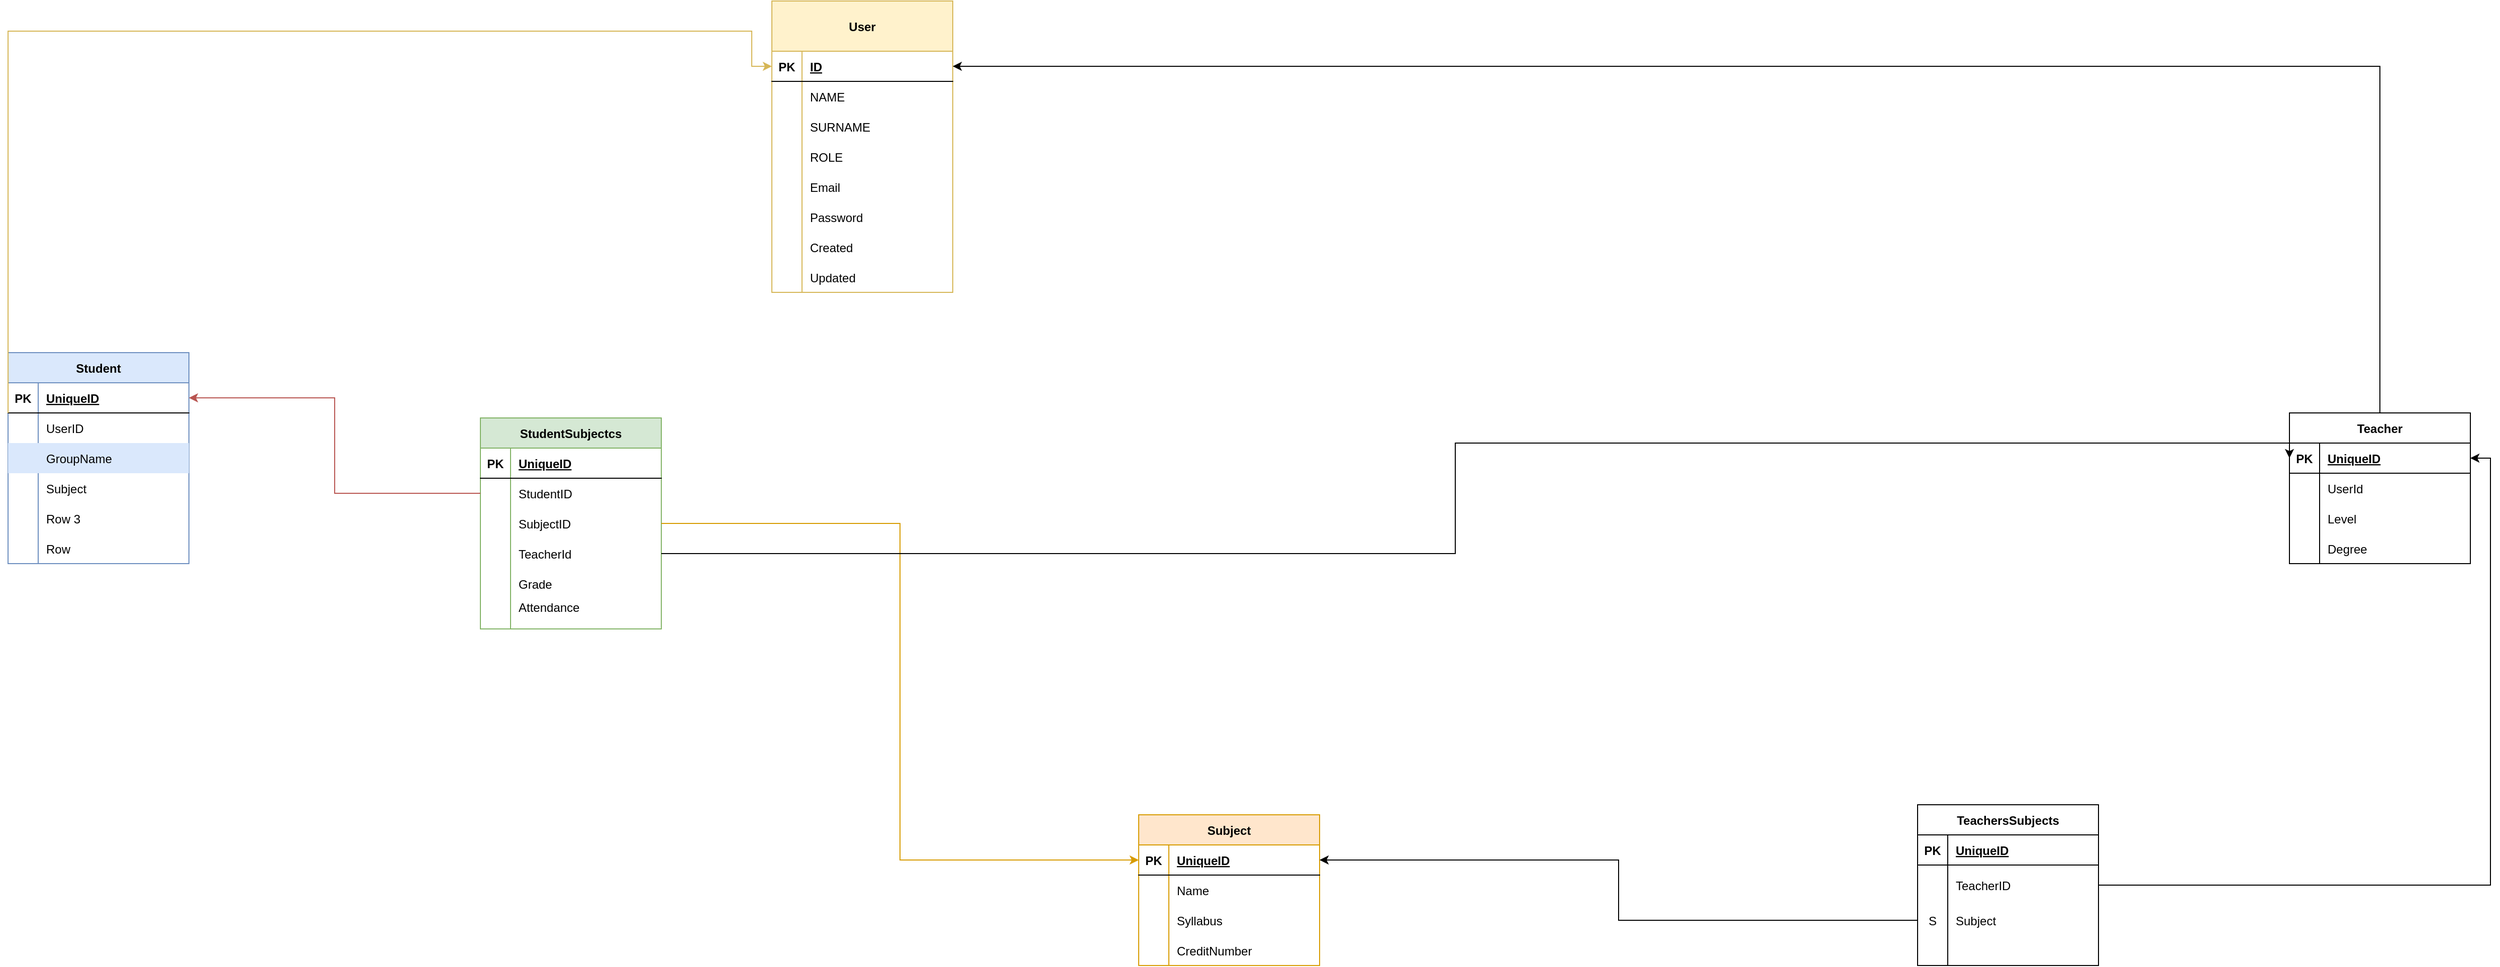 <mxfile version="20.8.13" type="github">
  <diagram id="wFE0QG_FPsp0jaGvCLVb" name="Page-1">
    <mxGraphModel dx="1900" dy="573" grid="1" gridSize="10" guides="1" tooltips="1" connect="1" arrows="1" fold="1" page="1" pageScale="1" pageWidth="850" pageHeight="1100" math="0" shadow="0">
      <root>
        <mxCell id="0" />
        <mxCell id="1" parent="0" />
        <mxCell id="scC6NIcX6OEEt8FIwZr8-15" value="User" style="shape=table;startSize=50;container=1;collapsible=1;childLayout=tableLayout;fixedRows=1;rowLines=0;fontStyle=1;align=center;resizeLast=1;fillColor=#fff2cc;strokeColor=#d6b656;" parent="1" vertex="1">
          <mxGeometry x="730" y="30" width="180" height="290" as="geometry" />
        </mxCell>
        <mxCell id="scC6NIcX6OEEt8FIwZr8-16" value="" style="shape=tableRow;horizontal=0;startSize=0;swimlaneHead=0;swimlaneBody=0;fillColor=none;collapsible=0;dropTarget=0;points=[[0,0.5],[1,0.5]];portConstraint=eastwest;top=0;left=0;right=0;bottom=1;" parent="scC6NIcX6OEEt8FIwZr8-15" vertex="1">
          <mxGeometry y="50" width="180" height="30" as="geometry" />
        </mxCell>
        <mxCell id="scC6NIcX6OEEt8FIwZr8-17" value="PK" style="shape=partialRectangle;connectable=0;fillColor=none;top=0;left=0;bottom=0;right=0;fontStyle=1;overflow=hidden;" parent="scC6NIcX6OEEt8FIwZr8-16" vertex="1">
          <mxGeometry width="30" height="30" as="geometry">
            <mxRectangle width="30" height="30" as="alternateBounds" />
          </mxGeometry>
        </mxCell>
        <mxCell id="scC6NIcX6OEEt8FIwZr8-18" value="ID" style="shape=partialRectangle;connectable=0;fillColor=none;top=0;left=0;bottom=0;right=0;align=left;spacingLeft=6;fontStyle=5;overflow=hidden;" parent="scC6NIcX6OEEt8FIwZr8-16" vertex="1">
          <mxGeometry x="30" width="150" height="30" as="geometry">
            <mxRectangle width="150" height="30" as="alternateBounds" />
          </mxGeometry>
        </mxCell>
        <mxCell id="scC6NIcX6OEEt8FIwZr8-19" value="" style="shape=tableRow;horizontal=0;startSize=0;swimlaneHead=0;swimlaneBody=0;fillColor=none;collapsible=0;dropTarget=0;points=[[0,0.5],[1,0.5]];portConstraint=eastwest;top=0;left=0;right=0;bottom=0;" parent="scC6NIcX6OEEt8FIwZr8-15" vertex="1">
          <mxGeometry y="80" width="180" height="30" as="geometry" />
        </mxCell>
        <mxCell id="scC6NIcX6OEEt8FIwZr8-20" value="" style="shape=partialRectangle;connectable=0;fillColor=none;top=0;left=0;bottom=0;right=0;editable=1;overflow=hidden;" parent="scC6NIcX6OEEt8FIwZr8-19" vertex="1">
          <mxGeometry width="30" height="30" as="geometry">
            <mxRectangle width="30" height="30" as="alternateBounds" />
          </mxGeometry>
        </mxCell>
        <mxCell id="scC6NIcX6OEEt8FIwZr8-21" value="NAME" style="shape=partialRectangle;connectable=0;fillColor=none;top=0;left=0;bottom=0;right=0;align=left;spacingLeft=6;overflow=hidden;" parent="scC6NIcX6OEEt8FIwZr8-19" vertex="1">
          <mxGeometry x="30" width="150" height="30" as="geometry">
            <mxRectangle width="150" height="30" as="alternateBounds" />
          </mxGeometry>
        </mxCell>
        <mxCell id="scC6NIcX6OEEt8FIwZr8-22" value="" style="shape=tableRow;horizontal=0;startSize=0;swimlaneHead=0;swimlaneBody=0;fillColor=none;collapsible=0;dropTarget=0;points=[[0,0.5],[1,0.5]];portConstraint=eastwest;top=0;left=0;right=0;bottom=0;" parent="scC6NIcX6OEEt8FIwZr8-15" vertex="1">
          <mxGeometry y="110" width="180" height="30" as="geometry" />
        </mxCell>
        <mxCell id="scC6NIcX6OEEt8FIwZr8-23" value="" style="shape=partialRectangle;connectable=0;fillColor=none;top=0;left=0;bottom=0;right=0;editable=1;overflow=hidden;" parent="scC6NIcX6OEEt8FIwZr8-22" vertex="1">
          <mxGeometry width="30" height="30" as="geometry">
            <mxRectangle width="30" height="30" as="alternateBounds" />
          </mxGeometry>
        </mxCell>
        <mxCell id="scC6NIcX6OEEt8FIwZr8-24" value="SURNAME" style="shape=partialRectangle;connectable=0;fillColor=none;top=0;left=0;bottom=0;right=0;align=left;spacingLeft=6;overflow=hidden;" parent="scC6NIcX6OEEt8FIwZr8-22" vertex="1">
          <mxGeometry x="30" width="150" height="30" as="geometry">
            <mxRectangle width="150" height="30" as="alternateBounds" />
          </mxGeometry>
        </mxCell>
        <mxCell id="scC6NIcX6OEEt8FIwZr8-25" value="" style="shape=tableRow;horizontal=0;startSize=0;swimlaneHead=0;swimlaneBody=0;fillColor=none;collapsible=0;dropTarget=0;points=[[0,0.5],[1,0.5]];portConstraint=eastwest;top=0;left=0;right=0;bottom=0;" parent="scC6NIcX6OEEt8FIwZr8-15" vertex="1">
          <mxGeometry y="140" width="180" height="30" as="geometry" />
        </mxCell>
        <mxCell id="scC6NIcX6OEEt8FIwZr8-26" value="" style="shape=partialRectangle;connectable=0;fillColor=none;top=0;left=0;bottom=0;right=0;editable=1;overflow=hidden;" parent="scC6NIcX6OEEt8FIwZr8-25" vertex="1">
          <mxGeometry width="30" height="30" as="geometry">
            <mxRectangle width="30" height="30" as="alternateBounds" />
          </mxGeometry>
        </mxCell>
        <mxCell id="scC6NIcX6OEEt8FIwZr8-27" value="ROLE" style="shape=partialRectangle;connectable=0;fillColor=none;top=0;left=0;bottom=0;right=0;align=left;spacingLeft=6;overflow=hidden;" parent="scC6NIcX6OEEt8FIwZr8-25" vertex="1">
          <mxGeometry x="30" width="150" height="30" as="geometry">
            <mxRectangle width="150" height="30" as="alternateBounds" />
          </mxGeometry>
        </mxCell>
        <mxCell id="scC6NIcX6OEEt8FIwZr8-59" value="" style="shape=tableRow;horizontal=0;startSize=0;swimlaneHead=0;swimlaneBody=0;fillColor=none;collapsible=0;dropTarget=0;points=[[0,0.5],[1,0.5]];portConstraint=eastwest;top=0;left=0;right=0;bottom=0;" parent="scC6NIcX6OEEt8FIwZr8-15" vertex="1">
          <mxGeometry y="170" width="180" height="30" as="geometry" />
        </mxCell>
        <mxCell id="scC6NIcX6OEEt8FIwZr8-60" value="" style="shape=partialRectangle;connectable=0;fillColor=none;top=0;left=0;bottom=0;right=0;editable=1;overflow=hidden;" parent="scC6NIcX6OEEt8FIwZr8-59" vertex="1">
          <mxGeometry width="30" height="30" as="geometry">
            <mxRectangle width="30" height="30" as="alternateBounds" />
          </mxGeometry>
        </mxCell>
        <mxCell id="scC6NIcX6OEEt8FIwZr8-61" value="Email" style="shape=partialRectangle;connectable=0;fillColor=none;top=0;left=0;bottom=0;right=0;align=left;spacingLeft=6;overflow=hidden;" parent="scC6NIcX6OEEt8FIwZr8-59" vertex="1">
          <mxGeometry x="30" width="150" height="30" as="geometry">
            <mxRectangle width="150" height="30" as="alternateBounds" />
          </mxGeometry>
        </mxCell>
        <mxCell id="scC6NIcX6OEEt8FIwZr8-55" value="" style="shape=tableRow;horizontal=0;startSize=0;swimlaneHead=0;swimlaneBody=0;fillColor=none;collapsible=0;dropTarget=0;points=[[0,0.5],[1,0.5]];portConstraint=eastwest;top=0;left=0;right=0;bottom=0;" parent="scC6NIcX6OEEt8FIwZr8-15" vertex="1">
          <mxGeometry y="200" width="180" height="30" as="geometry" />
        </mxCell>
        <mxCell id="scC6NIcX6OEEt8FIwZr8-56" value="" style="shape=partialRectangle;connectable=0;fillColor=none;top=0;left=0;bottom=0;right=0;editable=1;overflow=hidden;" parent="scC6NIcX6OEEt8FIwZr8-55" vertex="1">
          <mxGeometry width="30" height="30" as="geometry">
            <mxRectangle width="30" height="30" as="alternateBounds" />
          </mxGeometry>
        </mxCell>
        <mxCell id="scC6NIcX6OEEt8FIwZr8-57" value="Password" style="shape=partialRectangle;connectable=0;fillColor=none;top=0;left=0;bottom=0;right=0;align=left;spacingLeft=6;overflow=hidden;" parent="scC6NIcX6OEEt8FIwZr8-55" vertex="1">
          <mxGeometry x="30" width="150" height="30" as="geometry">
            <mxRectangle width="150" height="30" as="alternateBounds" />
          </mxGeometry>
        </mxCell>
        <mxCell id="scC6NIcX6OEEt8FIwZr8-63" value="" style="shape=tableRow;horizontal=0;startSize=0;swimlaneHead=0;swimlaneBody=0;fillColor=none;collapsible=0;dropTarget=0;points=[[0,0.5],[1,0.5]];portConstraint=eastwest;top=0;left=0;right=0;bottom=0;" parent="scC6NIcX6OEEt8FIwZr8-15" vertex="1">
          <mxGeometry y="230" width="180" height="30" as="geometry" />
        </mxCell>
        <mxCell id="scC6NIcX6OEEt8FIwZr8-64" value="" style="shape=partialRectangle;connectable=0;fillColor=none;top=0;left=0;bottom=0;right=0;editable=1;overflow=hidden;" parent="scC6NIcX6OEEt8FIwZr8-63" vertex="1">
          <mxGeometry width="30" height="30" as="geometry">
            <mxRectangle width="30" height="30" as="alternateBounds" />
          </mxGeometry>
        </mxCell>
        <mxCell id="scC6NIcX6OEEt8FIwZr8-65" value="Created" style="shape=partialRectangle;connectable=0;fillColor=none;top=0;left=0;bottom=0;right=0;align=left;spacingLeft=6;overflow=hidden;" parent="scC6NIcX6OEEt8FIwZr8-63" vertex="1">
          <mxGeometry x="30" width="150" height="30" as="geometry">
            <mxRectangle width="150" height="30" as="alternateBounds" />
          </mxGeometry>
        </mxCell>
        <mxCell id="scC6NIcX6OEEt8FIwZr8-67" value="" style="shape=tableRow;horizontal=0;startSize=0;swimlaneHead=0;swimlaneBody=0;fillColor=none;collapsible=0;dropTarget=0;points=[[0,0.5],[1,0.5]];portConstraint=eastwest;top=0;left=0;right=0;bottom=0;" parent="scC6NIcX6OEEt8FIwZr8-15" vertex="1">
          <mxGeometry y="260" width="180" height="30" as="geometry" />
        </mxCell>
        <mxCell id="scC6NIcX6OEEt8FIwZr8-68" value="" style="shape=partialRectangle;connectable=0;fillColor=none;top=0;left=0;bottom=0;right=0;editable=1;overflow=hidden;" parent="scC6NIcX6OEEt8FIwZr8-67" vertex="1">
          <mxGeometry width="30" height="30" as="geometry">
            <mxRectangle width="30" height="30" as="alternateBounds" />
          </mxGeometry>
        </mxCell>
        <mxCell id="scC6NIcX6OEEt8FIwZr8-69" value="Updated" style="shape=partialRectangle;connectable=0;fillColor=none;top=0;left=0;bottom=0;right=0;align=left;spacingLeft=6;overflow=hidden;" parent="scC6NIcX6OEEt8FIwZr8-67" vertex="1">
          <mxGeometry x="30" width="150" height="30" as="geometry">
            <mxRectangle width="150" height="30" as="alternateBounds" />
          </mxGeometry>
        </mxCell>
        <mxCell id="scC6NIcX6OEEt8FIwZr8-28" value="Student" style="shape=table;startSize=30;container=1;collapsible=1;childLayout=tableLayout;fixedRows=1;rowLines=0;fontStyle=1;align=center;resizeLast=1;fillColor=#dae8fc;strokeColor=#6c8ebf;" parent="1" vertex="1">
          <mxGeometry x="-30" y="380" width="180" height="210" as="geometry" />
        </mxCell>
        <mxCell id="scC6NIcX6OEEt8FIwZr8-29" value="" style="shape=tableRow;horizontal=0;startSize=0;swimlaneHead=0;swimlaneBody=0;fillColor=none;collapsible=0;dropTarget=0;points=[[0,0.5],[1,0.5]];portConstraint=eastwest;top=0;left=0;right=0;bottom=1;" parent="scC6NIcX6OEEt8FIwZr8-28" vertex="1">
          <mxGeometry y="30" width="180" height="30" as="geometry" />
        </mxCell>
        <mxCell id="scC6NIcX6OEEt8FIwZr8-30" value="PK" style="shape=partialRectangle;connectable=0;fillColor=none;top=0;left=0;bottom=0;right=0;fontStyle=1;overflow=hidden;" parent="scC6NIcX6OEEt8FIwZr8-29" vertex="1">
          <mxGeometry width="30" height="30" as="geometry">
            <mxRectangle width="30" height="30" as="alternateBounds" />
          </mxGeometry>
        </mxCell>
        <mxCell id="scC6NIcX6OEEt8FIwZr8-31" value="UniqueID" style="shape=partialRectangle;connectable=0;fillColor=none;top=0;left=0;bottom=0;right=0;align=left;spacingLeft=6;fontStyle=5;overflow=hidden;" parent="scC6NIcX6OEEt8FIwZr8-29" vertex="1">
          <mxGeometry x="30" width="150" height="30" as="geometry">
            <mxRectangle width="150" height="30" as="alternateBounds" />
          </mxGeometry>
        </mxCell>
        <mxCell id="scC6NIcX6OEEt8FIwZr8-118" value="" style="shape=tableRow;horizontal=0;startSize=0;swimlaneHead=0;swimlaneBody=0;fillColor=none;collapsible=0;dropTarget=0;points=[[0,0.5],[1,0.5]];portConstraint=eastwest;top=0;left=0;right=0;bottom=0;" parent="scC6NIcX6OEEt8FIwZr8-28" vertex="1">
          <mxGeometry y="60" width="180" height="30" as="geometry" />
        </mxCell>
        <mxCell id="scC6NIcX6OEEt8FIwZr8-119" value="" style="shape=partialRectangle;connectable=0;fillColor=none;top=0;left=0;bottom=0;right=0;editable=1;overflow=hidden;" parent="scC6NIcX6OEEt8FIwZr8-118" vertex="1">
          <mxGeometry width="30" height="30" as="geometry">
            <mxRectangle width="30" height="30" as="alternateBounds" />
          </mxGeometry>
        </mxCell>
        <mxCell id="scC6NIcX6OEEt8FIwZr8-120" value="UserID" style="shape=partialRectangle;connectable=0;fillColor=none;top=0;left=0;bottom=0;right=0;align=left;spacingLeft=6;overflow=hidden;" parent="scC6NIcX6OEEt8FIwZr8-118" vertex="1">
          <mxGeometry x="30" width="150" height="30" as="geometry">
            <mxRectangle width="150" height="30" as="alternateBounds" />
          </mxGeometry>
        </mxCell>
        <mxCell id="scC6NIcX6OEEt8FIwZr8-32" value="" style="shape=tableRow;horizontal=0;startSize=0;swimlaneHead=0;swimlaneBody=0;fillColor=#dae8fc;collapsible=0;dropTarget=0;points=[[0,0.5],[1,0.5]];portConstraint=eastwest;top=0;left=0;right=0;bottom=0;strokeColor=#6c8ebf;" parent="scC6NIcX6OEEt8FIwZr8-28" vertex="1">
          <mxGeometry y="90" width="180" height="30" as="geometry" />
        </mxCell>
        <mxCell id="scC6NIcX6OEEt8FIwZr8-33" value="" style="shape=partialRectangle;connectable=0;fillColor=none;top=0;left=0;bottom=0;right=0;editable=1;overflow=hidden;" parent="scC6NIcX6OEEt8FIwZr8-32" vertex="1">
          <mxGeometry width="30" height="30" as="geometry">
            <mxRectangle width="30" height="30" as="alternateBounds" />
          </mxGeometry>
        </mxCell>
        <mxCell id="scC6NIcX6OEEt8FIwZr8-34" value="GroupName" style="shape=partialRectangle;connectable=0;fillColor=none;top=0;left=0;bottom=0;right=0;align=left;spacingLeft=6;overflow=hidden;" parent="scC6NIcX6OEEt8FIwZr8-32" vertex="1">
          <mxGeometry x="30" width="150" height="30" as="geometry">
            <mxRectangle width="150" height="30" as="alternateBounds" />
          </mxGeometry>
        </mxCell>
        <mxCell id="scC6NIcX6OEEt8FIwZr8-35" value="" style="shape=tableRow;horizontal=0;startSize=0;swimlaneHead=0;swimlaneBody=0;fillColor=none;collapsible=0;dropTarget=0;points=[[0,0.5],[1,0.5]];portConstraint=eastwest;top=0;left=0;right=0;bottom=0;" parent="scC6NIcX6OEEt8FIwZr8-28" vertex="1">
          <mxGeometry y="120" width="180" height="30" as="geometry" />
        </mxCell>
        <mxCell id="scC6NIcX6OEEt8FIwZr8-36" value="" style="shape=partialRectangle;connectable=0;fillColor=none;top=0;left=0;bottom=0;right=0;editable=1;overflow=hidden;" parent="scC6NIcX6OEEt8FIwZr8-35" vertex="1">
          <mxGeometry width="30" height="30" as="geometry">
            <mxRectangle width="30" height="30" as="alternateBounds" />
          </mxGeometry>
        </mxCell>
        <mxCell id="scC6NIcX6OEEt8FIwZr8-37" value="Subject" style="shape=partialRectangle;connectable=0;fillColor=none;top=0;left=0;bottom=0;right=0;align=left;spacingLeft=6;overflow=hidden;" parent="scC6NIcX6OEEt8FIwZr8-35" vertex="1">
          <mxGeometry x="30" width="150" height="30" as="geometry">
            <mxRectangle width="150" height="30" as="alternateBounds" />
          </mxGeometry>
        </mxCell>
        <mxCell id="scC6NIcX6OEEt8FIwZr8-38" value="" style="shape=tableRow;horizontal=0;startSize=0;swimlaneHead=0;swimlaneBody=0;fillColor=none;collapsible=0;dropTarget=0;points=[[0,0.5],[1,0.5]];portConstraint=eastwest;top=0;left=0;right=0;bottom=0;" parent="scC6NIcX6OEEt8FIwZr8-28" vertex="1">
          <mxGeometry y="150" width="180" height="30" as="geometry" />
        </mxCell>
        <mxCell id="scC6NIcX6OEEt8FIwZr8-39" value="" style="shape=partialRectangle;connectable=0;fillColor=none;top=0;left=0;bottom=0;right=0;editable=1;overflow=hidden;" parent="scC6NIcX6OEEt8FIwZr8-38" vertex="1">
          <mxGeometry width="30" height="30" as="geometry">
            <mxRectangle width="30" height="30" as="alternateBounds" />
          </mxGeometry>
        </mxCell>
        <mxCell id="scC6NIcX6OEEt8FIwZr8-40" value="Row 3" style="shape=partialRectangle;connectable=0;fillColor=none;top=0;left=0;bottom=0;right=0;align=left;spacingLeft=6;overflow=hidden;" parent="scC6NIcX6OEEt8FIwZr8-38" vertex="1">
          <mxGeometry x="30" width="150" height="30" as="geometry">
            <mxRectangle width="150" height="30" as="alternateBounds" />
          </mxGeometry>
        </mxCell>
        <mxCell id="scC6NIcX6OEEt8FIwZr8-71" value="" style="shape=tableRow;horizontal=0;startSize=0;swimlaneHead=0;swimlaneBody=0;fillColor=none;collapsible=0;dropTarget=0;points=[[0,0.5],[1,0.5]];portConstraint=eastwest;top=0;left=0;right=0;bottom=0;" parent="scC6NIcX6OEEt8FIwZr8-28" vertex="1">
          <mxGeometry y="180" width="180" height="30" as="geometry" />
        </mxCell>
        <mxCell id="scC6NIcX6OEEt8FIwZr8-72" value="" style="shape=partialRectangle;connectable=0;fillColor=none;top=0;left=0;bottom=0;right=0;editable=1;overflow=hidden;" parent="scC6NIcX6OEEt8FIwZr8-71" vertex="1">
          <mxGeometry width="30" height="30" as="geometry">
            <mxRectangle width="30" height="30" as="alternateBounds" />
          </mxGeometry>
        </mxCell>
        <mxCell id="scC6NIcX6OEEt8FIwZr8-73" value="Row" style="shape=partialRectangle;connectable=0;fillColor=none;top=0;left=0;bottom=0;right=0;align=left;spacingLeft=6;overflow=hidden;" parent="scC6NIcX6OEEt8FIwZr8-71" vertex="1">
          <mxGeometry x="30" width="150" height="30" as="geometry">
            <mxRectangle width="150" height="30" as="alternateBounds" />
          </mxGeometry>
        </mxCell>
        <mxCell id="scC6NIcX6OEEt8FIwZr8-74" value="Subject" style="shape=table;startSize=30;container=1;collapsible=1;childLayout=tableLayout;fixedRows=1;rowLines=0;fontStyle=1;align=center;resizeLast=1;fillColor=#ffe6cc;strokeColor=#d79b00;" parent="1" vertex="1">
          <mxGeometry x="1095" y="840" width="180" height="150" as="geometry" />
        </mxCell>
        <mxCell id="scC6NIcX6OEEt8FIwZr8-75" value="" style="shape=tableRow;horizontal=0;startSize=0;swimlaneHead=0;swimlaneBody=0;fillColor=none;collapsible=0;dropTarget=0;points=[[0,0.5],[1,0.5]];portConstraint=eastwest;top=0;left=0;right=0;bottom=1;" parent="scC6NIcX6OEEt8FIwZr8-74" vertex="1">
          <mxGeometry y="30" width="180" height="30" as="geometry" />
        </mxCell>
        <mxCell id="scC6NIcX6OEEt8FIwZr8-76" value="PK" style="shape=partialRectangle;connectable=0;fillColor=none;top=0;left=0;bottom=0;right=0;fontStyle=1;overflow=hidden;" parent="scC6NIcX6OEEt8FIwZr8-75" vertex="1">
          <mxGeometry width="30" height="30" as="geometry">
            <mxRectangle width="30" height="30" as="alternateBounds" />
          </mxGeometry>
        </mxCell>
        <mxCell id="scC6NIcX6OEEt8FIwZr8-77" value="UniqueID" style="shape=partialRectangle;connectable=0;fillColor=none;top=0;left=0;bottom=0;right=0;align=left;spacingLeft=6;fontStyle=5;overflow=hidden;" parent="scC6NIcX6OEEt8FIwZr8-75" vertex="1">
          <mxGeometry x="30" width="150" height="30" as="geometry">
            <mxRectangle width="150" height="30" as="alternateBounds" />
          </mxGeometry>
        </mxCell>
        <mxCell id="scC6NIcX6OEEt8FIwZr8-78" value="" style="shape=tableRow;horizontal=0;startSize=0;swimlaneHead=0;swimlaneBody=0;fillColor=none;collapsible=0;dropTarget=0;points=[[0,0.5],[1,0.5]];portConstraint=eastwest;top=0;left=0;right=0;bottom=0;" parent="scC6NIcX6OEEt8FIwZr8-74" vertex="1">
          <mxGeometry y="60" width="180" height="30" as="geometry" />
        </mxCell>
        <mxCell id="scC6NIcX6OEEt8FIwZr8-79" value="" style="shape=partialRectangle;connectable=0;fillColor=none;top=0;left=0;bottom=0;right=0;editable=1;overflow=hidden;" parent="scC6NIcX6OEEt8FIwZr8-78" vertex="1">
          <mxGeometry width="30" height="30" as="geometry">
            <mxRectangle width="30" height="30" as="alternateBounds" />
          </mxGeometry>
        </mxCell>
        <mxCell id="scC6NIcX6OEEt8FIwZr8-80" value="Name" style="shape=partialRectangle;connectable=0;fillColor=none;top=0;left=0;bottom=0;right=0;align=left;spacingLeft=6;overflow=hidden;" parent="scC6NIcX6OEEt8FIwZr8-78" vertex="1">
          <mxGeometry x="30" width="150" height="30" as="geometry">
            <mxRectangle width="150" height="30" as="alternateBounds" />
          </mxGeometry>
        </mxCell>
        <mxCell id="scC6NIcX6OEEt8FIwZr8-81" value="" style="shape=tableRow;horizontal=0;startSize=0;swimlaneHead=0;swimlaneBody=0;fillColor=none;collapsible=0;dropTarget=0;points=[[0,0.5],[1,0.5]];portConstraint=eastwest;top=0;left=0;right=0;bottom=0;" parent="scC6NIcX6OEEt8FIwZr8-74" vertex="1">
          <mxGeometry y="90" width="180" height="30" as="geometry" />
        </mxCell>
        <mxCell id="scC6NIcX6OEEt8FIwZr8-82" value="" style="shape=partialRectangle;connectable=0;fillColor=none;top=0;left=0;bottom=0;right=0;editable=1;overflow=hidden;" parent="scC6NIcX6OEEt8FIwZr8-81" vertex="1">
          <mxGeometry width="30" height="30" as="geometry">
            <mxRectangle width="30" height="30" as="alternateBounds" />
          </mxGeometry>
        </mxCell>
        <mxCell id="scC6NIcX6OEEt8FIwZr8-83" value="Syllabus" style="shape=partialRectangle;connectable=0;fillColor=none;top=0;left=0;bottom=0;right=0;align=left;spacingLeft=6;overflow=hidden;" parent="scC6NIcX6OEEt8FIwZr8-81" vertex="1">
          <mxGeometry x="30" width="150" height="30" as="geometry">
            <mxRectangle width="150" height="30" as="alternateBounds" />
          </mxGeometry>
        </mxCell>
        <mxCell id="scC6NIcX6OEEt8FIwZr8-84" value="" style="shape=tableRow;horizontal=0;startSize=0;swimlaneHead=0;swimlaneBody=0;fillColor=none;collapsible=0;dropTarget=0;points=[[0,0.5],[1,0.5]];portConstraint=eastwest;top=0;left=0;right=0;bottom=0;" parent="scC6NIcX6OEEt8FIwZr8-74" vertex="1">
          <mxGeometry y="120" width="180" height="30" as="geometry" />
        </mxCell>
        <mxCell id="scC6NIcX6OEEt8FIwZr8-85" value="" style="shape=partialRectangle;connectable=0;fillColor=none;top=0;left=0;bottom=0;right=0;editable=1;overflow=hidden;" parent="scC6NIcX6OEEt8FIwZr8-84" vertex="1">
          <mxGeometry width="30" height="30" as="geometry">
            <mxRectangle width="30" height="30" as="alternateBounds" />
          </mxGeometry>
        </mxCell>
        <mxCell id="scC6NIcX6OEEt8FIwZr8-86" value="CreditNumber" style="shape=partialRectangle;connectable=0;fillColor=none;top=0;left=0;bottom=0;right=0;align=left;spacingLeft=6;overflow=hidden;" parent="scC6NIcX6OEEt8FIwZr8-84" vertex="1">
          <mxGeometry x="30" width="150" height="30" as="geometry">
            <mxRectangle width="150" height="30" as="alternateBounds" />
          </mxGeometry>
        </mxCell>
        <mxCell id="scC6NIcX6OEEt8FIwZr8-87" value="StudentSubjectcs" style="shape=table;startSize=30;container=1;collapsible=1;childLayout=tableLayout;fixedRows=1;rowLines=0;fontStyle=1;align=center;resizeLast=1;fillColor=#d5e8d4;strokeColor=#82b366;" parent="1" vertex="1">
          <mxGeometry x="440" y="445" width="180" height="210" as="geometry" />
        </mxCell>
        <mxCell id="scC6NIcX6OEEt8FIwZr8-88" value="" style="shape=tableRow;horizontal=0;startSize=0;swimlaneHead=0;swimlaneBody=0;fillColor=none;collapsible=0;dropTarget=0;points=[[0,0.5],[1,0.5]];portConstraint=eastwest;top=0;left=0;right=0;bottom=1;" parent="scC6NIcX6OEEt8FIwZr8-87" vertex="1">
          <mxGeometry y="30" width="180" height="30" as="geometry" />
        </mxCell>
        <mxCell id="scC6NIcX6OEEt8FIwZr8-89" value="PK" style="shape=partialRectangle;connectable=0;fillColor=none;top=0;left=0;bottom=0;right=0;fontStyle=1;overflow=hidden;" parent="scC6NIcX6OEEt8FIwZr8-88" vertex="1">
          <mxGeometry width="30" height="30" as="geometry">
            <mxRectangle width="30" height="30" as="alternateBounds" />
          </mxGeometry>
        </mxCell>
        <mxCell id="scC6NIcX6OEEt8FIwZr8-90" value="UniqueID" style="shape=partialRectangle;connectable=0;fillColor=none;top=0;left=0;bottom=0;right=0;align=left;spacingLeft=6;fontStyle=5;overflow=hidden;" parent="scC6NIcX6OEEt8FIwZr8-88" vertex="1">
          <mxGeometry x="30" width="150" height="30" as="geometry">
            <mxRectangle width="150" height="30" as="alternateBounds" />
          </mxGeometry>
        </mxCell>
        <mxCell id="scC6NIcX6OEEt8FIwZr8-91" value="" style="shape=tableRow;horizontal=0;startSize=0;swimlaneHead=0;swimlaneBody=0;fillColor=none;collapsible=0;dropTarget=0;points=[[0,0.5],[1,0.5]];portConstraint=eastwest;top=0;left=0;right=0;bottom=0;" parent="scC6NIcX6OEEt8FIwZr8-87" vertex="1">
          <mxGeometry y="60" width="180" height="30" as="geometry" />
        </mxCell>
        <mxCell id="scC6NIcX6OEEt8FIwZr8-92" value="" style="shape=partialRectangle;connectable=0;fillColor=none;top=0;left=0;bottom=0;right=0;editable=1;overflow=hidden;" parent="scC6NIcX6OEEt8FIwZr8-91" vertex="1">
          <mxGeometry width="30" height="30" as="geometry">
            <mxRectangle width="30" height="30" as="alternateBounds" />
          </mxGeometry>
        </mxCell>
        <mxCell id="scC6NIcX6OEEt8FIwZr8-93" value="StudentID" style="shape=partialRectangle;connectable=0;fillColor=none;top=0;left=0;bottom=0;right=0;align=left;spacingLeft=6;overflow=hidden;" parent="scC6NIcX6OEEt8FIwZr8-91" vertex="1">
          <mxGeometry x="30" width="150" height="30" as="geometry">
            <mxRectangle width="150" height="30" as="alternateBounds" />
          </mxGeometry>
        </mxCell>
        <mxCell id="scC6NIcX6OEEt8FIwZr8-94" value="" style="shape=tableRow;horizontal=0;startSize=0;swimlaneHead=0;swimlaneBody=0;fillColor=none;collapsible=0;dropTarget=0;points=[[0,0.5],[1,0.5]];portConstraint=eastwest;top=0;left=0;right=0;bottom=0;" parent="scC6NIcX6OEEt8FIwZr8-87" vertex="1">
          <mxGeometry y="90" width="180" height="30" as="geometry" />
        </mxCell>
        <mxCell id="scC6NIcX6OEEt8FIwZr8-95" value="" style="shape=partialRectangle;connectable=0;fillColor=none;top=0;left=0;bottom=0;right=0;editable=1;overflow=hidden;" parent="scC6NIcX6OEEt8FIwZr8-94" vertex="1">
          <mxGeometry width="30" height="30" as="geometry">
            <mxRectangle width="30" height="30" as="alternateBounds" />
          </mxGeometry>
        </mxCell>
        <mxCell id="scC6NIcX6OEEt8FIwZr8-96" value="SubjectID" style="shape=partialRectangle;connectable=0;fillColor=none;top=0;left=0;bottom=0;right=0;align=left;spacingLeft=6;overflow=hidden;" parent="scC6NIcX6OEEt8FIwZr8-94" vertex="1">
          <mxGeometry x="30" width="150" height="30" as="geometry">
            <mxRectangle width="150" height="30" as="alternateBounds" />
          </mxGeometry>
        </mxCell>
        <mxCell id="scC6NIcX6OEEt8FIwZr8-184" value="" style="shape=tableRow;horizontal=0;startSize=0;swimlaneHead=0;swimlaneBody=0;fillColor=none;collapsible=0;dropTarget=0;points=[[0,0.5],[1,0.5]];portConstraint=eastwest;top=0;left=0;right=0;bottom=0;" parent="scC6NIcX6OEEt8FIwZr8-87" vertex="1">
          <mxGeometry y="120" width="180" height="30" as="geometry" />
        </mxCell>
        <mxCell id="scC6NIcX6OEEt8FIwZr8-185" value="" style="shape=partialRectangle;connectable=0;fillColor=none;top=0;left=0;bottom=0;right=0;editable=1;overflow=hidden;" parent="scC6NIcX6OEEt8FIwZr8-184" vertex="1">
          <mxGeometry width="30" height="30" as="geometry">
            <mxRectangle width="30" height="30" as="alternateBounds" />
          </mxGeometry>
        </mxCell>
        <mxCell id="scC6NIcX6OEEt8FIwZr8-186" value="TeacherId" style="shape=partialRectangle;connectable=0;fillColor=none;top=0;left=0;bottom=0;right=0;align=left;spacingLeft=6;overflow=hidden;" parent="scC6NIcX6OEEt8FIwZr8-184" vertex="1">
          <mxGeometry x="30" width="150" height="30" as="geometry">
            <mxRectangle width="150" height="30" as="alternateBounds" />
          </mxGeometry>
        </mxCell>
        <mxCell id="scC6NIcX6OEEt8FIwZr8-180" value="" style="shape=tableRow;horizontal=0;startSize=0;swimlaneHead=0;swimlaneBody=0;fillColor=none;collapsible=0;dropTarget=0;points=[[0,0.5],[1,0.5]];portConstraint=eastwest;top=0;left=0;right=0;bottom=0;" parent="scC6NIcX6OEEt8FIwZr8-87" vertex="1">
          <mxGeometry y="150" width="180" height="30" as="geometry" />
        </mxCell>
        <mxCell id="scC6NIcX6OEEt8FIwZr8-181" value="" style="shape=partialRectangle;connectable=0;fillColor=none;top=0;left=0;bottom=0;right=0;editable=1;overflow=hidden;" parent="scC6NIcX6OEEt8FIwZr8-180" vertex="1">
          <mxGeometry width="30" height="30" as="geometry">
            <mxRectangle width="30" height="30" as="alternateBounds" />
          </mxGeometry>
        </mxCell>
        <mxCell id="scC6NIcX6OEEt8FIwZr8-182" value="Grade" style="shape=partialRectangle;connectable=0;fillColor=none;top=0;left=0;bottom=0;right=0;align=left;spacingLeft=6;overflow=hidden;" parent="scC6NIcX6OEEt8FIwZr8-180" vertex="1">
          <mxGeometry x="30" width="150" height="30" as="geometry">
            <mxRectangle width="150" height="30" as="alternateBounds" />
          </mxGeometry>
        </mxCell>
        <mxCell id="scC6NIcX6OEEt8FIwZr8-177" value="" style="shape=tableRow;horizontal=0;startSize=0;swimlaneHead=0;swimlaneBody=0;fillColor=none;collapsible=0;dropTarget=0;points=[[0,0.5],[1,0.5]];portConstraint=eastwest;top=0;left=0;right=0;bottom=0;" parent="scC6NIcX6OEEt8FIwZr8-87" vertex="1">
          <mxGeometry y="180" width="180" height="30" as="geometry" />
        </mxCell>
        <mxCell id="scC6NIcX6OEEt8FIwZr8-178" value="" style="shape=partialRectangle;connectable=0;fillColor=none;top=0;left=0;bottom=0;right=0;editable=1;overflow=hidden;" parent="scC6NIcX6OEEt8FIwZr8-177" vertex="1">
          <mxGeometry width="30" height="30" as="geometry">
            <mxRectangle width="30" height="30" as="alternateBounds" />
          </mxGeometry>
        </mxCell>
        <mxCell id="scC6NIcX6OEEt8FIwZr8-179" value="Attendance&#xa;" style="shape=partialRectangle;connectable=0;fillColor=none;top=0;left=0;bottom=0;right=0;align=left;spacingLeft=6;overflow=hidden;" parent="scC6NIcX6OEEt8FIwZr8-177" vertex="1">
          <mxGeometry x="30" width="150" height="30" as="geometry">
            <mxRectangle width="150" height="30" as="alternateBounds" />
          </mxGeometry>
        </mxCell>
        <mxCell id="scC6NIcX6OEEt8FIwZr8-102" style="edgeStyle=orthogonalEdgeStyle;rounded=0;orthogonalLoop=1;jettySize=auto;html=1;entryX=1;entryY=0.5;entryDx=0;entryDy=0;fillColor=#f8cecc;strokeColor=#b85450;" parent="1" source="scC6NIcX6OEEt8FIwZr8-91" target="scC6NIcX6OEEt8FIwZr8-29" edge="1">
          <mxGeometry relative="1" as="geometry" />
        </mxCell>
        <mxCell id="scC6NIcX6OEEt8FIwZr8-103" style="edgeStyle=orthogonalEdgeStyle;rounded=0;orthogonalLoop=1;jettySize=auto;html=1;exitX=1;exitY=0.5;exitDx=0;exitDy=0;entryX=0;entryY=0.5;entryDx=0;entryDy=0;fillColor=#ffe6cc;strokeColor=#d79b00;" parent="1" source="scC6NIcX6OEEt8FIwZr8-94" target="scC6NIcX6OEEt8FIwZr8-75" edge="1">
          <mxGeometry relative="1" as="geometry" />
        </mxCell>
        <mxCell id="scC6NIcX6OEEt8FIwZr8-121" style="edgeStyle=orthogonalEdgeStyle;rounded=0;orthogonalLoop=1;jettySize=auto;html=1;entryX=0;entryY=0.5;entryDx=0;entryDy=0;fillColor=#fff2cc;strokeColor=#d6b656;" parent="1" source="scC6NIcX6OEEt8FIwZr8-118" target="scC6NIcX6OEEt8FIwZr8-16" edge="1">
          <mxGeometry relative="1" as="geometry">
            <Array as="points">
              <mxPoint x="-30" y="60" />
              <mxPoint x="710" y="60" />
              <mxPoint x="710" y="95" />
            </Array>
          </mxGeometry>
        </mxCell>
        <mxCell id="scC6NIcX6OEEt8FIwZr8-163" style="edgeStyle=orthogonalEdgeStyle;rounded=0;orthogonalLoop=1;jettySize=auto;html=1;entryX=1;entryY=0.5;entryDx=0;entryDy=0;" parent="1" source="scC6NIcX6OEEt8FIwZr8-150" target="scC6NIcX6OEEt8FIwZr8-16" edge="1">
          <mxGeometry relative="1" as="geometry">
            <mxPoint x="-94.286" y="-150" as="targetPoint" />
          </mxGeometry>
        </mxCell>
        <mxCell id="scC6NIcX6OEEt8FIwZr8-150" value="Teacher" style="shape=table;startSize=30;container=1;collapsible=1;childLayout=tableLayout;fixedRows=1;rowLines=0;fontStyle=1;align=center;resizeLast=1;" parent="1" vertex="1">
          <mxGeometry x="2240" y="440" width="180" height="150" as="geometry" />
        </mxCell>
        <mxCell id="scC6NIcX6OEEt8FIwZr8-151" value="" style="shape=tableRow;horizontal=0;startSize=0;swimlaneHead=0;swimlaneBody=0;fillColor=none;collapsible=0;dropTarget=0;points=[[0,0.5],[1,0.5]];portConstraint=eastwest;top=0;left=0;right=0;bottom=1;" parent="scC6NIcX6OEEt8FIwZr8-150" vertex="1">
          <mxGeometry y="30" width="180" height="30" as="geometry" />
        </mxCell>
        <mxCell id="scC6NIcX6OEEt8FIwZr8-152" value="PK" style="shape=partialRectangle;connectable=0;fillColor=none;top=0;left=0;bottom=0;right=0;fontStyle=1;overflow=hidden;" parent="scC6NIcX6OEEt8FIwZr8-151" vertex="1">
          <mxGeometry width="30" height="30" as="geometry">
            <mxRectangle width="30" height="30" as="alternateBounds" />
          </mxGeometry>
        </mxCell>
        <mxCell id="scC6NIcX6OEEt8FIwZr8-153" value="UniqueID" style="shape=partialRectangle;connectable=0;fillColor=none;top=0;left=0;bottom=0;right=0;align=left;spacingLeft=6;fontStyle=5;overflow=hidden;" parent="scC6NIcX6OEEt8FIwZr8-151" vertex="1">
          <mxGeometry x="30" width="150" height="30" as="geometry">
            <mxRectangle width="150" height="30" as="alternateBounds" />
          </mxGeometry>
        </mxCell>
        <mxCell id="scC6NIcX6OEEt8FIwZr8-154" value="" style="shape=tableRow;horizontal=0;startSize=0;swimlaneHead=0;swimlaneBody=0;fillColor=none;collapsible=0;dropTarget=0;points=[[0,0.5],[1,0.5]];portConstraint=eastwest;top=0;left=0;right=0;bottom=0;" parent="scC6NIcX6OEEt8FIwZr8-150" vertex="1">
          <mxGeometry y="60" width="180" height="30" as="geometry" />
        </mxCell>
        <mxCell id="scC6NIcX6OEEt8FIwZr8-155" value="" style="shape=partialRectangle;connectable=0;fillColor=none;top=0;left=0;bottom=0;right=0;editable=1;overflow=hidden;" parent="scC6NIcX6OEEt8FIwZr8-154" vertex="1">
          <mxGeometry width="30" height="30" as="geometry">
            <mxRectangle width="30" height="30" as="alternateBounds" />
          </mxGeometry>
        </mxCell>
        <mxCell id="scC6NIcX6OEEt8FIwZr8-156" value="UserId" style="shape=partialRectangle;connectable=0;fillColor=none;top=0;left=0;bottom=0;right=0;align=left;spacingLeft=6;overflow=hidden;" parent="scC6NIcX6OEEt8FIwZr8-154" vertex="1">
          <mxGeometry x="30" width="150" height="30" as="geometry">
            <mxRectangle width="150" height="30" as="alternateBounds" />
          </mxGeometry>
        </mxCell>
        <mxCell id="scC6NIcX6OEEt8FIwZr8-157" value="" style="shape=tableRow;horizontal=0;startSize=0;swimlaneHead=0;swimlaneBody=0;fillColor=none;collapsible=0;dropTarget=0;points=[[0,0.5],[1,0.5]];portConstraint=eastwest;top=0;left=0;right=0;bottom=0;" parent="scC6NIcX6OEEt8FIwZr8-150" vertex="1">
          <mxGeometry y="90" width="180" height="30" as="geometry" />
        </mxCell>
        <mxCell id="scC6NIcX6OEEt8FIwZr8-158" value="" style="shape=partialRectangle;connectable=0;fillColor=none;top=0;left=0;bottom=0;right=0;editable=1;overflow=hidden;" parent="scC6NIcX6OEEt8FIwZr8-157" vertex="1">
          <mxGeometry width="30" height="30" as="geometry">
            <mxRectangle width="30" height="30" as="alternateBounds" />
          </mxGeometry>
        </mxCell>
        <mxCell id="scC6NIcX6OEEt8FIwZr8-159" value="Level" style="shape=partialRectangle;connectable=0;fillColor=none;top=0;left=0;bottom=0;right=0;align=left;spacingLeft=6;overflow=hidden;" parent="scC6NIcX6OEEt8FIwZr8-157" vertex="1">
          <mxGeometry x="30" width="150" height="30" as="geometry">
            <mxRectangle width="150" height="30" as="alternateBounds" />
          </mxGeometry>
        </mxCell>
        <mxCell id="scC6NIcX6OEEt8FIwZr8-160" value="" style="shape=tableRow;horizontal=0;startSize=0;swimlaneHead=0;swimlaneBody=0;fillColor=none;collapsible=0;dropTarget=0;points=[[0,0.5],[1,0.5]];portConstraint=eastwest;top=0;left=0;right=0;bottom=0;" parent="scC6NIcX6OEEt8FIwZr8-150" vertex="1">
          <mxGeometry y="120" width="180" height="30" as="geometry" />
        </mxCell>
        <mxCell id="scC6NIcX6OEEt8FIwZr8-161" value="" style="shape=partialRectangle;connectable=0;fillColor=none;top=0;left=0;bottom=0;right=0;editable=1;overflow=hidden;" parent="scC6NIcX6OEEt8FIwZr8-160" vertex="1">
          <mxGeometry width="30" height="30" as="geometry">
            <mxRectangle width="30" height="30" as="alternateBounds" />
          </mxGeometry>
        </mxCell>
        <mxCell id="scC6NIcX6OEEt8FIwZr8-162" value="Degree" style="shape=partialRectangle;connectable=0;fillColor=none;top=0;left=0;bottom=0;right=0;align=left;spacingLeft=6;overflow=hidden;" parent="scC6NIcX6OEEt8FIwZr8-160" vertex="1">
          <mxGeometry x="30" width="150" height="30" as="geometry">
            <mxRectangle width="150" height="30" as="alternateBounds" />
          </mxGeometry>
        </mxCell>
        <mxCell id="scC6NIcX6OEEt8FIwZr8-164" value="TeachersSubjects" style="shape=table;startSize=30;container=1;collapsible=1;childLayout=tableLayout;fixedRows=1;rowLines=0;fontStyle=1;align=center;resizeLast=1;" parent="1" vertex="1">
          <mxGeometry x="1870" y="830" width="180" height="160" as="geometry" />
        </mxCell>
        <mxCell id="scC6NIcX6OEEt8FIwZr8-165" value="" style="shape=tableRow;horizontal=0;startSize=0;swimlaneHead=0;swimlaneBody=0;fillColor=none;collapsible=0;dropTarget=0;points=[[0,0.5],[1,0.5]];portConstraint=eastwest;top=0;left=0;right=0;bottom=1;" parent="scC6NIcX6OEEt8FIwZr8-164" vertex="1">
          <mxGeometry y="30" width="180" height="30" as="geometry" />
        </mxCell>
        <mxCell id="scC6NIcX6OEEt8FIwZr8-166" value="PK" style="shape=partialRectangle;connectable=0;fillColor=none;top=0;left=0;bottom=0;right=0;fontStyle=1;overflow=hidden;" parent="scC6NIcX6OEEt8FIwZr8-165" vertex="1">
          <mxGeometry width="30" height="30" as="geometry">
            <mxRectangle width="30" height="30" as="alternateBounds" />
          </mxGeometry>
        </mxCell>
        <mxCell id="scC6NIcX6OEEt8FIwZr8-167" value="UniqueID" style="shape=partialRectangle;connectable=0;fillColor=none;top=0;left=0;bottom=0;right=0;align=left;spacingLeft=6;fontStyle=5;overflow=hidden;" parent="scC6NIcX6OEEt8FIwZr8-165" vertex="1">
          <mxGeometry x="30" width="150" height="30" as="geometry">
            <mxRectangle width="150" height="30" as="alternateBounds" />
          </mxGeometry>
        </mxCell>
        <mxCell id="scC6NIcX6OEEt8FIwZr8-168" value="" style="shape=tableRow;horizontal=0;startSize=0;swimlaneHead=0;swimlaneBody=0;fillColor=none;collapsible=0;dropTarget=0;points=[[0,0.5],[1,0.5]];portConstraint=eastwest;top=0;left=0;right=0;bottom=0;" parent="scC6NIcX6OEEt8FIwZr8-164" vertex="1">
          <mxGeometry y="60" width="180" height="40" as="geometry" />
        </mxCell>
        <mxCell id="scC6NIcX6OEEt8FIwZr8-169" value="" style="shape=partialRectangle;connectable=0;fillColor=none;top=0;left=0;bottom=0;right=0;editable=1;overflow=hidden;" parent="scC6NIcX6OEEt8FIwZr8-168" vertex="1">
          <mxGeometry width="30" height="40" as="geometry">
            <mxRectangle width="30" height="40" as="alternateBounds" />
          </mxGeometry>
        </mxCell>
        <mxCell id="scC6NIcX6OEEt8FIwZr8-170" value="TeacherID" style="shape=partialRectangle;connectable=0;fillColor=none;top=0;left=0;bottom=0;right=0;align=left;spacingLeft=6;overflow=hidden;" parent="scC6NIcX6OEEt8FIwZr8-168" vertex="1">
          <mxGeometry x="30" width="150" height="40" as="geometry">
            <mxRectangle width="150" height="40" as="alternateBounds" />
          </mxGeometry>
        </mxCell>
        <mxCell id="scC6NIcX6OEEt8FIwZr8-171" value="" style="shape=tableRow;horizontal=0;startSize=0;swimlaneHead=0;swimlaneBody=0;fillColor=none;collapsible=0;dropTarget=0;points=[[0,0.5],[1,0.5]];portConstraint=eastwest;top=0;left=0;right=0;bottom=0;" parent="scC6NIcX6OEEt8FIwZr8-164" vertex="1">
          <mxGeometry y="100" width="180" height="30" as="geometry" />
        </mxCell>
        <mxCell id="scC6NIcX6OEEt8FIwZr8-172" value="S" style="shape=partialRectangle;connectable=0;fillColor=none;top=0;left=0;bottom=0;right=0;editable=1;overflow=hidden;" parent="scC6NIcX6OEEt8FIwZr8-171" vertex="1">
          <mxGeometry width="30" height="30" as="geometry">
            <mxRectangle width="30" height="30" as="alternateBounds" />
          </mxGeometry>
        </mxCell>
        <mxCell id="scC6NIcX6OEEt8FIwZr8-173" value="Subject" style="shape=partialRectangle;connectable=0;fillColor=none;top=0;left=0;bottom=0;right=0;align=left;spacingLeft=6;overflow=hidden;" parent="scC6NIcX6OEEt8FIwZr8-171" vertex="1">
          <mxGeometry x="30" width="150" height="30" as="geometry">
            <mxRectangle width="150" height="30" as="alternateBounds" />
          </mxGeometry>
        </mxCell>
        <mxCell id="scC6NIcX6OEEt8FIwZr8-174" value="" style="shape=tableRow;horizontal=0;startSize=0;swimlaneHead=0;swimlaneBody=0;fillColor=none;collapsible=0;dropTarget=0;points=[[0,0.5],[1,0.5]];portConstraint=eastwest;top=0;left=0;right=0;bottom=0;" parent="scC6NIcX6OEEt8FIwZr8-164" vertex="1">
          <mxGeometry y="130" width="180" height="30" as="geometry" />
        </mxCell>
        <mxCell id="scC6NIcX6OEEt8FIwZr8-175" value="" style="shape=partialRectangle;connectable=0;fillColor=none;top=0;left=0;bottom=0;right=0;editable=1;overflow=hidden;" parent="scC6NIcX6OEEt8FIwZr8-174" vertex="1">
          <mxGeometry width="30" height="30" as="geometry">
            <mxRectangle width="30" height="30" as="alternateBounds" />
          </mxGeometry>
        </mxCell>
        <mxCell id="scC6NIcX6OEEt8FIwZr8-176" value="" style="shape=partialRectangle;connectable=0;fillColor=none;top=0;left=0;bottom=0;right=0;align=left;spacingLeft=6;overflow=hidden;" parent="scC6NIcX6OEEt8FIwZr8-174" vertex="1">
          <mxGeometry x="30" width="150" height="30" as="geometry">
            <mxRectangle width="150" height="30" as="alternateBounds" />
          </mxGeometry>
        </mxCell>
        <mxCell id="scC6NIcX6OEEt8FIwZr8-187" style="edgeStyle=orthogonalEdgeStyle;rounded=0;orthogonalLoop=1;jettySize=auto;html=1;entryX=0;entryY=0.5;entryDx=0;entryDy=0;" parent="1" source="scC6NIcX6OEEt8FIwZr8-184" target="scC6NIcX6OEEt8FIwZr8-151" edge="1">
          <mxGeometry relative="1" as="geometry">
            <Array as="points">
              <mxPoint x="1410" y="580" />
              <mxPoint x="1410" y="470" />
              <mxPoint x="2240" y="470" />
            </Array>
          </mxGeometry>
        </mxCell>
        <mxCell id="scC6NIcX6OEEt8FIwZr8-217" style="edgeStyle=orthogonalEdgeStyle;rounded=0;orthogonalLoop=1;jettySize=auto;html=1;exitX=1;exitY=0.5;exitDx=0;exitDy=0;entryX=1;entryY=0.5;entryDx=0;entryDy=0;" parent="1" source="scC6NIcX6OEEt8FIwZr8-168" target="scC6NIcX6OEEt8FIwZr8-151" edge="1">
          <mxGeometry relative="1" as="geometry" />
        </mxCell>
        <mxCell id="scC6NIcX6OEEt8FIwZr8-218" style="edgeStyle=orthogonalEdgeStyle;rounded=0;orthogonalLoop=1;jettySize=auto;html=1;exitX=0;exitY=0.5;exitDx=0;exitDy=0;" parent="1" source="scC6NIcX6OEEt8FIwZr8-171" target="scC6NIcX6OEEt8FIwZr8-75" edge="1">
          <mxGeometry relative="1" as="geometry" />
        </mxCell>
      </root>
    </mxGraphModel>
  </diagram>
</mxfile>
